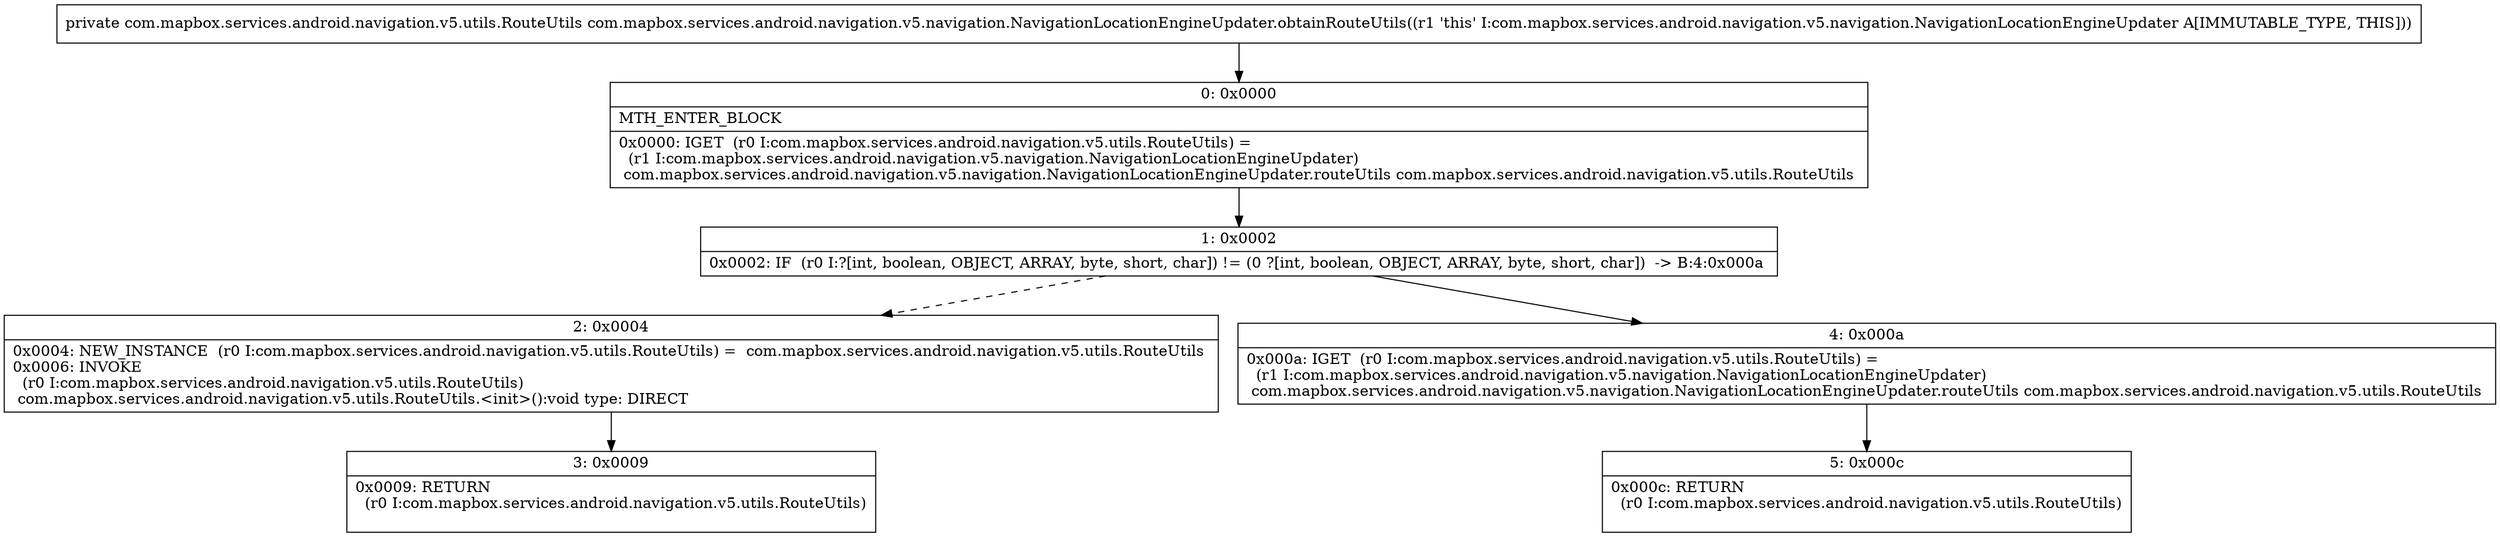 digraph "CFG forcom.mapbox.services.android.navigation.v5.navigation.NavigationLocationEngineUpdater.obtainRouteUtils()Lcom\/mapbox\/services\/android\/navigation\/v5\/utils\/RouteUtils;" {
Node_0 [shape=record,label="{0\:\ 0x0000|MTH_ENTER_BLOCK\l|0x0000: IGET  (r0 I:com.mapbox.services.android.navigation.v5.utils.RouteUtils) = \l  (r1 I:com.mapbox.services.android.navigation.v5.navigation.NavigationLocationEngineUpdater)\l com.mapbox.services.android.navigation.v5.navigation.NavigationLocationEngineUpdater.routeUtils com.mapbox.services.android.navigation.v5.utils.RouteUtils \l}"];
Node_1 [shape=record,label="{1\:\ 0x0002|0x0002: IF  (r0 I:?[int, boolean, OBJECT, ARRAY, byte, short, char]) != (0 ?[int, boolean, OBJECT, ARRAY, byte, short, char])  \-\> B:4:0x000a \l}"];
Node_2 [shape=record,label="{2\:\ 0x0004|0x0004: NEW_INSTANCE  (r0 I:com.mapbox.services.android.navigation.v5.utils.RouteUtils) =  com.mapbox.services.android.navigation.v5.utils.RouteUtils \l0x0006: INVOKE  \l  (r0 I:com.mapbox.services.android.navigation.v5.utils.RouteUtils)\l com.mapbox.services.android.navigation.v5.utils.RouteUtils.\<init\>():void type: DIRECT \l}"];
Node_3 [shape=record,label="{3\:\ 0x0009|0x0009: RETURN  \l  (r0 I:com.mapbox.services.android.navigation.v5.utils.RouteUtils)\l \l}"];
Node_4 [shape=record,label="{4\:\ 0x000a|0x000a: IGET  (r0 I:com.mapbox.services.android.navigation.v5.utils.RouteUtils) = \l  (r1 I:com.mapbox.services.android.navigation.v5.navigation.NavigationLocationEngineUpdater)\l com.mapbox.services.android.navigation.v5.navigation.NavigationLocationEngineUpdater.routeUtils com.mapbox.services.android.navigation.v5.utils.RouteUtils \l}"];
Node_5 [shape=record,label="{5\:\ 0x000c|0x000c: RETURN  \l  (r0 I:com.mapbox.services.android.navigation.v5.utils.RouteUtils)\l \l}"];
MethodNode[shape=record,label="{private com.mapbox.services.android.navigation.v5.utils.RouteUtils com.mapbox.services.android.navigation.v5.navigation.NavigationLocationEngineUpdater.obtainRouteUtils((r1 'this' I:com.mapbox.services.android.navigation.v5.navigation.NavigationLocationEngineUpdater A[IMMUTABLE_TYPE, THIS])) }"];
MethodNode -> Node_0;
Node_0 -> Node_1;
Node_1 -> Node_2[style=dashed];
Node_1 -> Node_4;
Node_2 -> Node_3;
Node_4 -> Node_5;
}

